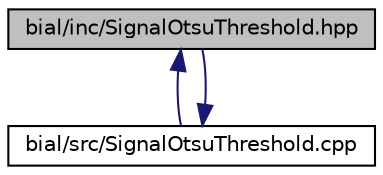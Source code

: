 digraph "bial/inc/SignalOtsuThreshold.hpp"
{
  edge [fontname="Helvetica",fontsize="10",labelfontname="Helvetica",labelfontsize="10"];
  node [fontname="Helvetica",fontsize="10",shape=record];
  Node1 [label="bial/inc/SignalOtsuThreshold.hpp",height=0.2,width=0.4,color="black", fillcolor="grey75", style="filled", fontcolor="black"];
  Node1 -> Node2 [dir="back",color="midnightblue",fontsize="10",style="solid",fontname="Helvetica"];
  Node2 [label="bial/src/SignalOtsuThreshold.cpp",height=0.2,width=0.4,color="black", fillcolor="white", style="filled",URL="$_signal_otsu_threshold_8cpp.html"];
  Node2 -> Node1 [dir="back",color="midnightblue",fontsize="10",style="solid",fontname="Helvetica"];
}
